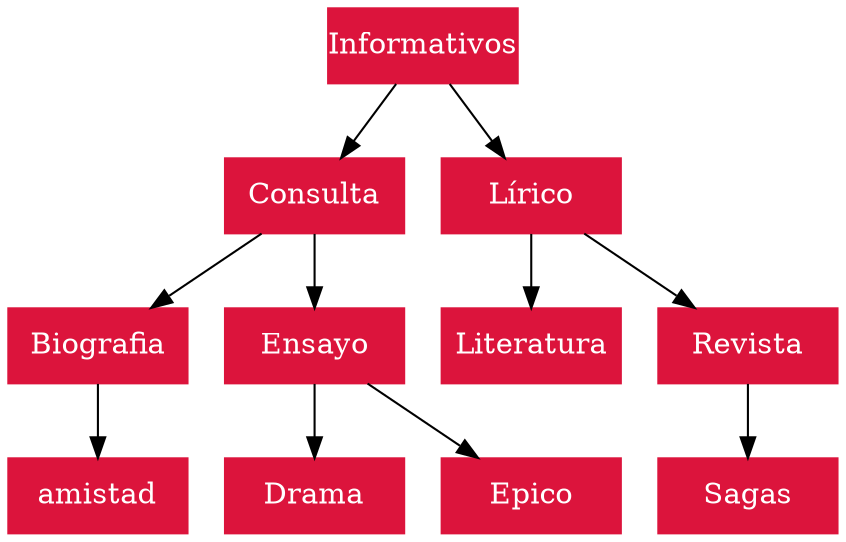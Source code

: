 digraph G{
rankdir=TB;
node [margin=0 shape=box width=1.2 color=crimson fontcolor=white style=filled ];
Informativos->Consulta
Consulta->Biografia
Biografia->amistad
Consulta->Ensayo
Ensayo->Drama
Ensayo->Epico
Informativos->Lírico
Lírico->Literatura
Lírico->Revista
Revista->Sagas

}